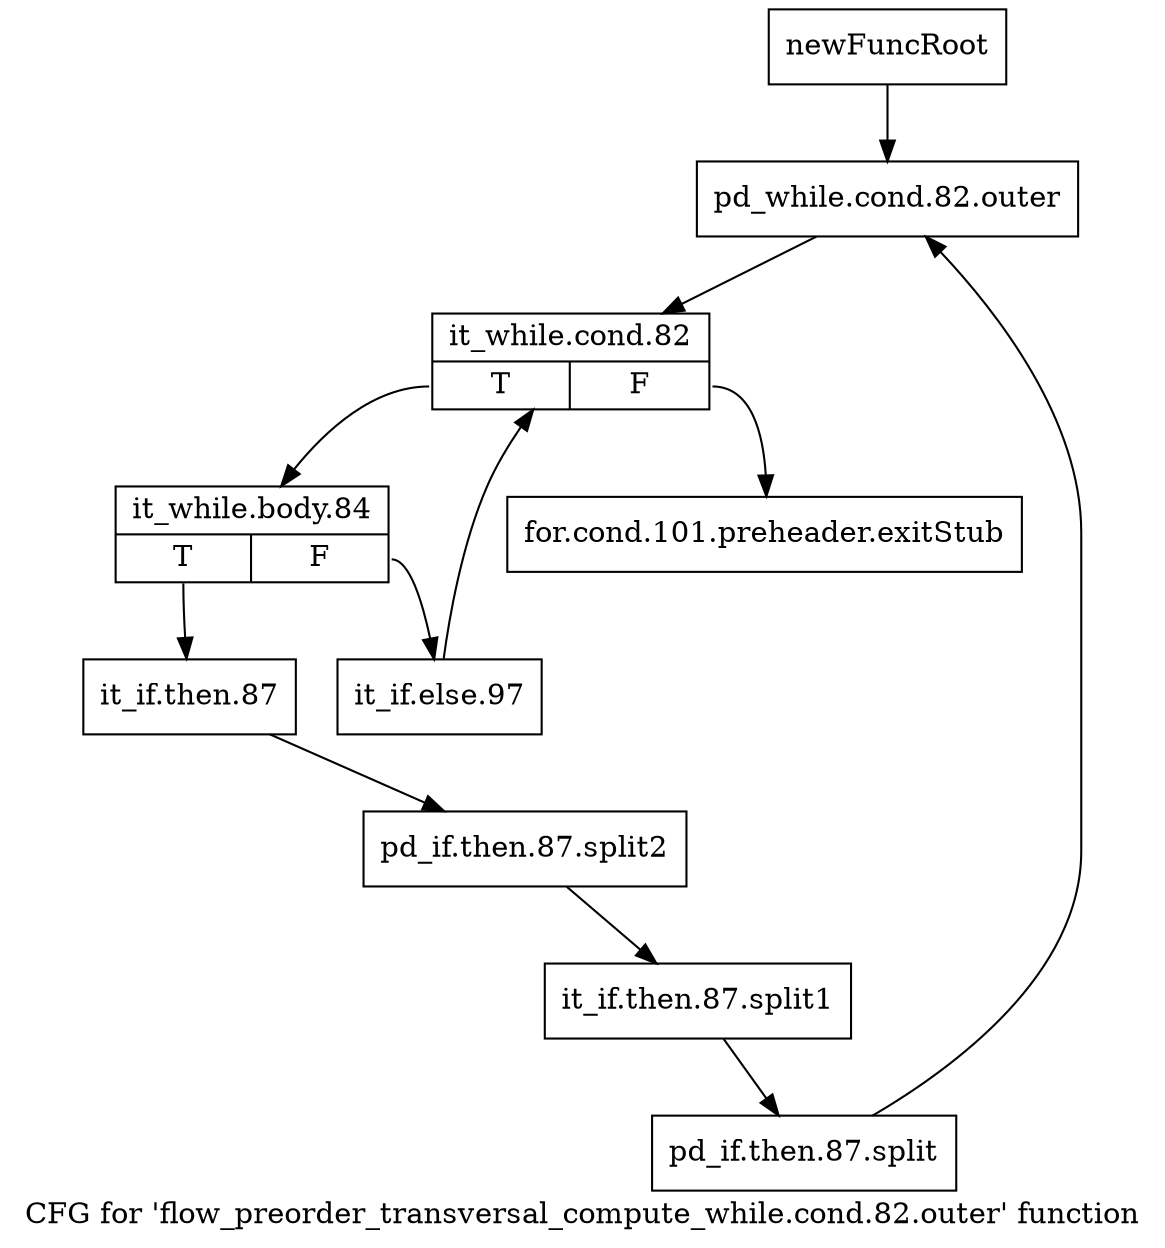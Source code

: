 digraph "CFG for 'flow_preorder_transversal_compute_while.cond.82.outer' function" {
	label="CFG for 'flow_preorder_transversal_compute_while.cond.82.outer' function";

	Node0x7b0d210 [shape=record,label="{newFuncRoot}"];
	Node0x7b0d210 -> Node0x7b0d2b0;
	Node0x7b0d260 [shape=record,label="{for.cond.101.preheader.exitStub}"];
	Node0x7b0d2b0 [shape=record,label="{pd_while.cond.82.outer}"];
	Node0x7b0d2b0 -> Node0x7b0d300;
	Node0x7b0d300 [shape=record,label="{it_while.cond.82|{<s0>T|<s1>F}}"];
	Node0x7b0d300:s0 -> Node0x7b0d350;
	Node0x7b0d300:s1 -> Node0x7b0d260;
	Node0x7b0d350 [shape=record,label="{it_while.body.84|{<s0>T|<s1>F}}"];
	Node0x7b0d350:s0 -> Node0x7b0d3f0;
	Node0x7b0d350:s1 -> Node0x7b0d3a0;
	Node0x7b0d3a0 [shape=record,label="{it_if.else.97}"];
	Node0x7b0d3a0 -> Node0x7b0d300;
	Node0x7b0d3f0 [shape=record,label="{it_if.then.87}"];
	Node0x7b0d3f0 -> Node0xf1c3590;
	Node0xf1c3590 [shape=record,label="{pd_if.then.87.split2}"];
	Node0xf1c3590 -> Node0xf1c56d0;
	Node0xf1c56d0 [shape=record,label="{it_if.then.87.split1}"];
	Node0xf1c56d0 -> Node0xf1c3630;
	Node0xf1c3630 [shape=record,label="{pd_if.then.87.split}"];
	Node0xf1c3630 -> Node0x7b0d2b0;
}
